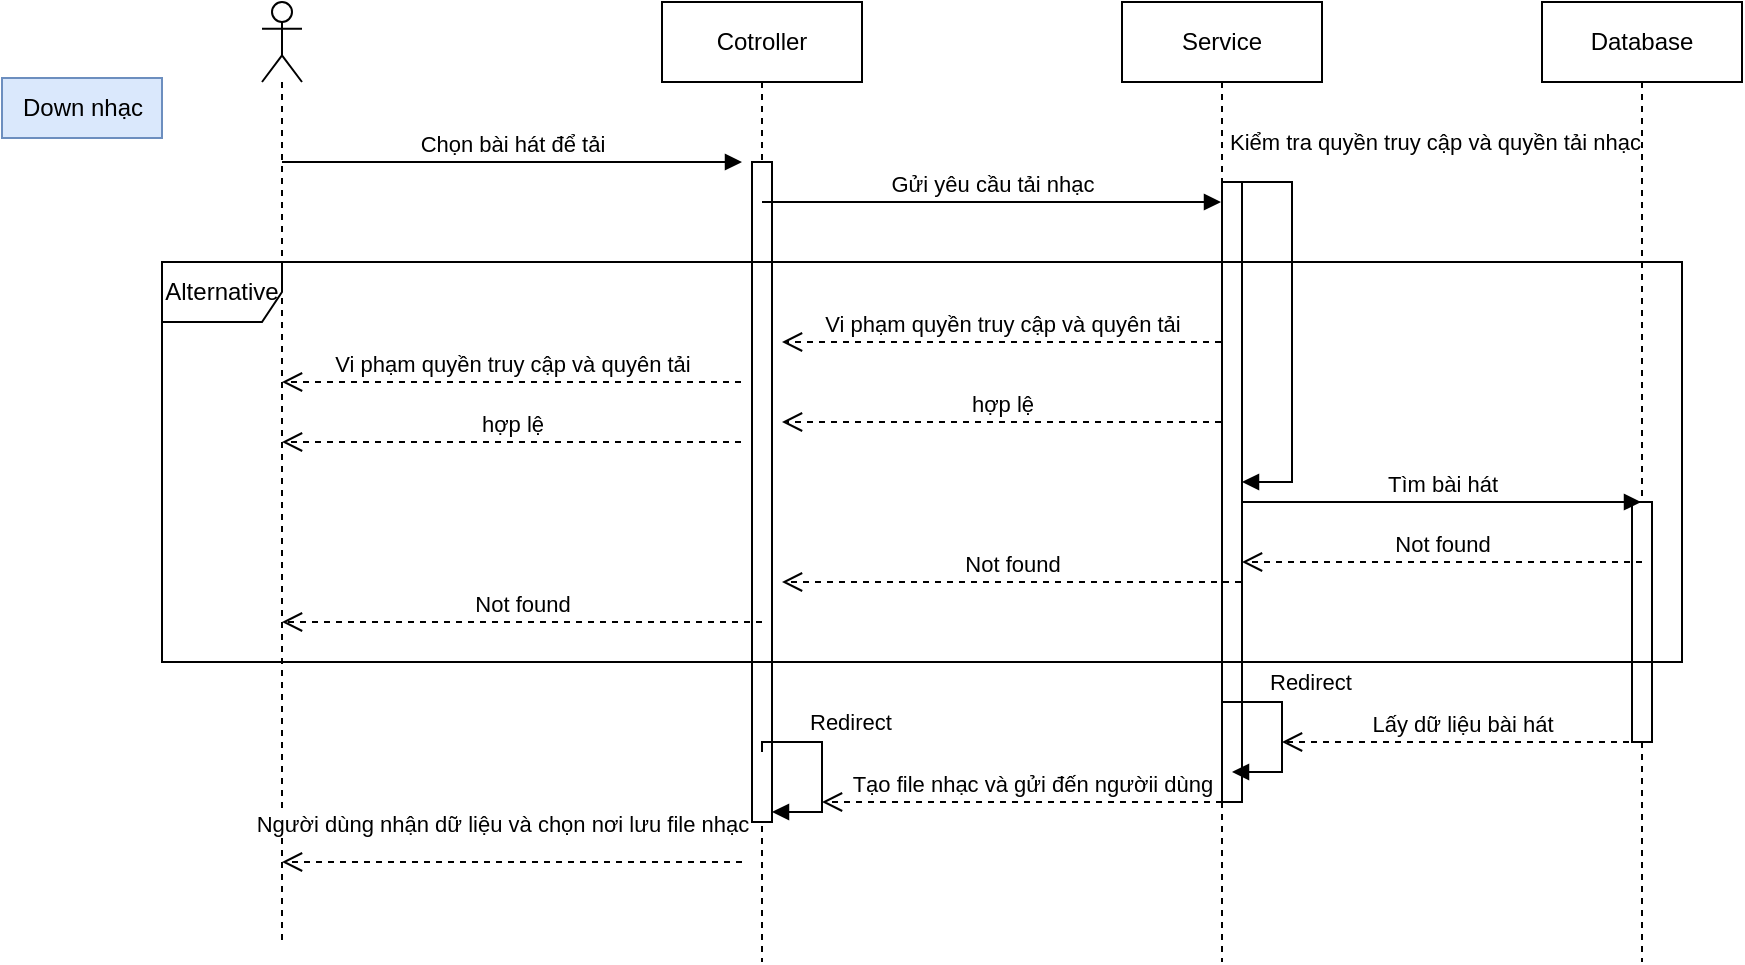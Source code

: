 <mxfile version="22.1.18" type="github">
  <diagram name="Trang-1" id="RymZUgubFaU2acNvvRYv">
    <mxGraphModel dx="1877" dy="565" grid="1" gridSize="10" guides="1" tooltips="1" connect="1" arrows="1" fold="1" page="1" pageScale="1" pageWidth="827" pageHeight="1169" math="0" shadow="0">
      <root>
        <mxCell id="0" />
        <mxCell id="1" parent="0" />
        <mxCell id="HhCZDBXbPNHoOm6aJu6r-1" value="" style="shape=umlLifeline;perimeter=lifelinePerimeter;whiteSpace=wrap;html=1;container=1;dropTarget=0;collapsible=0;recursiveResize=0;outlineConnect=0;portConstraint=eastwest;newEdgeStyle={&quot;curved&quot;:0,&quot;rounded&quot;:0};participant=umlActor;" parent="1" vertex="1">
          <mxGeometry x="-30" y="40" width="20" height="470" as="geometry" />
        </mxCell>
        <mxCell id="HhCZDBXbPNHoOm6aJu6r-2" value="Cotroller" style="shape=umlLifeline;perimeter=lifelinePerimeter;whiteSpace=wrap;html=1;container=1;dropTarget=0;collapsible=0;recursiveResize=0;outlineConnect=0;portConstraint=eastwest;newEdgeStyle={&quot;curved&quot;:0,&quot;rounded&quot;:0};" parent="1" vertex="1">
          <mxGeometry x="170" y="40" width="100" height="480" as="geometry" />
        </mxCell>
        <mxCell id="HhCZDBXbPNHoOm6aJu6r-18" value="" style="html=1;points=[[0,0,0,0,5],[0,1,0,0,-5],[1,0,0,0,5],[1,1,0,0,-5]];perimeter=orthogonalPerimeter;outlineConnect=0;targetShapes=umlLifeline;portConstraint=eastwest;newEdgeStyle={&quot;curved&quot;:0,&quot;rounded&quot;:0};" parent="HhCZDBXbPNHoOm6aJu6r-2" vertex="1">
          <mxGeometry x="45" y="80" width="10" height="330" as="geometry" />
        </mxCell>
        <mxCell id="HhCZDBXbPNHoOm6aJu6r-3" value="Service" style="shape=umlLifeline;perimeter=lifelinePerimeter;whiteSpace=wrap;html=1;container=1;dropTarget=0;collapsible=0;recursiveResize=0;outlineConnect=0;portConstraint=eastwest;newEdgeStyle={&quot;curved&quot;:0,&quot;rounded&quot;:0};" parent="1" vertex="1">
          <mxGeometry x="400" y="40" width="100" height="480" as="geometry" />
        </mxCell>
        <mxCell id="HhCZDBXbPNHoOm6aJu6r-9" value="" style="html=1;points=[[0,0,0,0,5],[0,1,0,0,-5],[1,0,0,0,5],[1,1,0,0,-5]];perimeter=orthogonalPerimeter;outlineConnect=0;targetShapes=umlLifeline;portConstraint=eastwest;newEdgeStyle={&quot;curved&quot;:0,&quot;rounded&quot;:0};" parent="HhCZDBXbPNHoOm6aJu6r-3" vertex="1">
          <mxGeometry x="50" y="90" width="10" height="310" as="geometry" />
        </mxCell>
        <mxCell id="HhCZDBXbPNHoOm6aJu6r-10" value="Kiểm tra quyền truy cập và quyền tải nhạc&amp;nbsp;" style="html=1;align=left;spacingLeft=2;endArrow=block;rounded=0;edgeStyle=orthogonalEdgeStyle;curved=0;rounded=0;" parent="HhCZDBXbPNHoOm6aJu6r-3" target="HhCZDBXbPNHoOm6aJu6r-9" edge="1">
          <mxGeometry x="-1" y="21" relative="1" as="geometry">
            <mxPoint x="55" y="90" as="sourcePoint" />
            <Array as="points">
              <mxPoint x="85" y="90" />
              <mxPoint x="85" y="240" />
            </Array>
            <mxPoint x="-5" y="1" as="offset" />
          </mxGeometry>
        </mxCell>
        <mxCell id="HhCZDBXbPNHoOm6aJu6r-4" value="Database" style="shape=umlLifeline;perimeter=lifelinePerimeter;whiteSpace=wrap;html=1;container=1;dropTarget=0;collapsible=0;recursiveResize=0;outlineConnect=0;portConstraint=eastwest;newEdgeStyle={&quot;curved&quot;:0,&quot;rounded&quot;:0};" parent="1" vertex="1">
          <mxGeometry x="610" y="40" width="100" height="480" as="geometry" />
        </mxCell>
        <mxCell id="HhCZDBXbPNHoOm6aJu6r-19" value="" style="html=1;points=[[0,0,0,0,5],[0,1,0,0,-5],[1,0,0,0,5],[1,1,0,0,-5]];perimeter=orthogonalPerimeter;outlineConnect=0;targetShapes=umlLifeline;portConstraint=eastwest;newEdgeStyle={&quot;curved&quot;:0,&quot;rounded&quot;:0};" parent="HhCZDBXbPNHoOm6aJu6r-4" vertex="1">
          <mxGeometry x="45" y="250" width="10" height="120" as="geometry" />
        </mxCell>
        <mxCell id="HhCZDBXbPNHoOm6aJu6r-6" value="Chọn bài hát để tải" style="html=1;verticalAlign=bottom;endArrow=block;curved=0;rounded=0;" parent="1" source="HhCZDBXbPNHoOm6aJu6r-1" edge="1">
          <mxGeometry width="80" relative="1" as="geometry">
            <mxPoint x="70" y="120" as="sourcePoint" />
            <mxPoint x="210" y="120" as="targetPoint" />
          </mxGeometry>
        </mxCell>
        <mxCell id="HhCZDBXbPNHoOm6aJu6r-8" value="Gửi yêu cầu tải nhạc" style="html=1;verticalAlign=bottom;endArrow=block;curved=0;rounded=0;" parent="1" edge="1">
          <mxGeometry width="80" relative="1" as="geometry">
            <mxPoint x="220" y="140" as="sourcePoint" />
            <mxPoint x="449.5" y="140" as="targetPoint" />
          </mxGeometry>
        </mxCell>
        <mxCell id="HhCZDBXbPNHoOm6aJu6r-11" value="Tìm bài hát" style="html=1;verticalAlign=bottom;endArrow=block;curved=0;rounded=0;" parent="1" edge="1">
          <mxGeometry width="80" relative="1" as="geometry">
            <mxPoint x="460" y="290" as="sourcePoint" />
            <mxPoint x="659.5" y="290" as="targetPoint" />
          </mxGeometry>
        </mxCell>
        <mxCell id="HhCZDBXbPNHoOm6aJu6r-12" value="Not found" style="html=1;verticalAlign=bottom;endArrow=open;dashed=1;endSize=8;curved=0;rounded=0;" parent="1" edge="1">
          <mxGeometry relative="1" as="geometry">
            <mxPoint x="660" y="320" as="sourcePoint" />
            <mxPoint x="460" y="320" as="targetPoint" />
          </mxGeometry>
        </mxCell>
        <mxCell id="HhCZDBXbPNHoOm6aJu6r-13" value="Not found" style="html=1;verticalAlign=bottom;endArrow=open;dashed=1;endSize=8;curved=0;rounded=0;" parent="1" edge="1">
          <mxGeometry relative="1" as="geometry">
            <mxPoint x="459.5" y="330" as="sourcePoint" />
            <mxPoint x="230" y="330" as="targetPoint" />
          </mxGeometry>
        </mxCell>
        <mxCell id="HhCZDBXbPNHoOm6aJu6r-14" value="Not found" style="html=1;verticalAlign=bottom;endArrow=open;dashed=1;endSize=8;curved=0;rounded=0;" parent="1" edge="1">
          <mxGeometry relative="1" as="geometry">
            <mxPoint x="220" y="350" as="sourcePoint" />
            <mxPoint x="-20" y="350" as="targetPoint" />
            <Array as="points">
              <mxPoint x="120.5" y="350" />
            </Array>
          </mxGeometry>
        </mxCell>
        <mxCell id="HhCZDBXbPNHoOm6aJu6r-15" value="Lấy dữ liệu bài hát" style="html=1;verticalAlign=bottom;endArrow=open;dashed=1;endSize=8;curved=0;rounded=0;" parent="1" edge="1">
          <mxGeometry x="-0.003" relative="1" as="geometry">
            <mxPoint x="659.5" y="410" as="sourcePoint" />
            <mxPoint x="480" y="410" as="targetPoint" />
            <Array as="points">
              <mxPoint x="520" y="410" />
            </Array>
            <mxPoint as="offset" />
          </mxGeometry>
        </mxCell>
        <mxCell id="HhCZDBXbPNHoOm6aJu6r-16" value="Tạo file nhạc và gửi đến ngườii dùng" style="html=1;verticalAlign=bottom;endArrow=open;dashed=1;endSize=8;curved=0;rounded=0;" parent="1" edge="1">
          <mxGeometry x="-0.048" relative="1" as="geometry">
            <mxPoint x="450" y="440" as="sourcePoint" />
            <mxPoint x="250" y="440" as="targetPoint" />
            <mxPoint as="offset" />
          </mxGeometry>
        </mxCell>
        <mxCell id="HhCZDBXbPNHoOm6aJu6r-17" value="Người dùng nhận dữ liệu và chọn nơi lưu file nhạc" style="html=1;verticalAlign=bottom;endArrow=open;dashed=1;endSize=8;curved=0;rounded=0;align=center;" parent="1" edge="1">
          <mxGeometry x="0.043" y="-10" relative="1" as="geometry">
            <mxPoint x="210" y="470" as="sourcePoint" />
            <mxPoint x="-20" y="470" as="targetPoint" />
            <mxPoint as="offset" />
          </mxGeometry>
        </mxCell>
        <mxCell id="HhCZDBXbPNHoOm6aJu6r-21" value="Redirect" style="html=1;align=left;spacingLeft=2;endArrow=block;rounded=0;edgeStyle=orthogonalEdgeStyle;curved=0;rounded=0;" parent="1" edge="1">
          <mxGeometry x="-0.474" y="10" relative="1" as="geometry">
            <mxPoint x="450" y="395" as="sourcePoint" />
            <Array as="points">
              <mxPoint x="450" y="390" />
              <mxPoint x="480" y="390" />
              <mxPoint x="480" y="425" />
            </Array>
            <mxPoint x="455" y="425" as="targetPoint" />
            <mxPoint as="offset" />
          </mxGeometry>
        </mxCell>
        <mxCell id="HhCZDBXbPNHoOm6aJu6r-22" value="Alternative" style="shape=umlFrame;whiteSpace=wrap;html=1;pointerEvents=0;" parent="1" vertex="1">
          <mxGeometry x="-80" y="170" width="760" height="200" as="geometry" />
        </mxCell>
        <mxCell id="HhCZDBXbPNHoOm6aJu6r-23" value="Redirect" style="html=1;align=left;spacingLeft=2;endArrow=block;rounded=0;edgeStyle=orthogonalEdgeStyle;curved=0;rounded=0;" parent="1" edge="1">
          <mxGeometry x="-0.474" y="10" relative="1" as="geometry">
            <mxPoint x="220" y="415" as="sourcePoint" />
            <Array as="points">
              <mxPoint x="220" y="410" />
              <mxPoint x="250" y="410" />
              <mxPoint x="250" y="445" />
            </Array>
            <mxPoint x="225" y="445" as="targetPoint" />
            <mxPoint as="offset" />
          </mxGeometry>
        </mxCell>
        <mxCell id="HhCZDBXbPNHoOm6aJu6r-24" value="Down nhạc" style="text;html=1;align=center;verticalAlign=middle;resizable=0;points=[];autosize=1;strokeColor=#6c8ebf;fillColor=#dae8fc;" parent="1" vertex="1">
          <mxGeometry x="-160" y="78" width="80" height="30" as="geometry" />
        </mxCell>
        <mxCell id="RUo0YCaEbIDSJ8YqdBA4-2" value="hợp lệ" style="html=1;verticalAlign=bottom;endArrow=open;dashed=1;endSize=8;curved=0;rounded=0;" parent="1" edge="1">
          <mxGeometry relative="1" as="geometry">
            <mxPoint x="449.5" y="250" as="sourcePoint" />
            <mxPoint x="230" y="250" as="targetPoint" />
          </mxGeometry>
        </mxCell>
        <mxCell id="RUo0YCaEbIDSJ8YqdBA4-4" value="Vi phạm quyền truy cập và quyên tải" style="html=1;verticalAlign=bottom;endArrow=open;dashed=1;endSize=8;curved=0;rounded=0;" parent="1" edge="1">
          <mxGeometry relative="1" as="geometry">
            <mxPoint x="449.5" y="210" as="sourcePoint" />
            <mxPoint x="230" y="210" as="targetPoint" />
          </mxGeometry>
        </mxCell>
        <mxCell id="RUo0YCaEbIDSJ8YqdBA4-5" value="hợp lệ" style="html=1;verticalAlign=bottom;endArrow=open;dashed=1;endSize=8;curved=0;rounded=0;" parent="1" edge="1">
          <mxGeometry relative="1" as="geometry">
            <mxPoint x="209.5" y="260" as="sourcePoint" />
            <mxPoint x="-20" y="260" as="targetPoint" />
          </mxGeometry>
        </mxCell>
        <mxCell id="RUo0YCaEbIDSJ8YqdBA4-6" value="Vi phạm quyền truy cập và quyên tải" style="html=1;verticalAlign=bottom;endArrow=open;dashed=1;endSize=8;curved=0;rounded=0;" parent="1" edge="1">
          <mxGeometry x="-0.002" relative="1" as="geometry">
            <mxPoint x="209.5" y="230" as="sourcePoint" />
            <mxPoint x="-20" y="230" as="targetPoint" />
            <mxPoint as="offset" />
          </mxGeometry>
        </mxCell>
      </root>
    </mxGraphModel>
  </diagram>
</mxfile>
